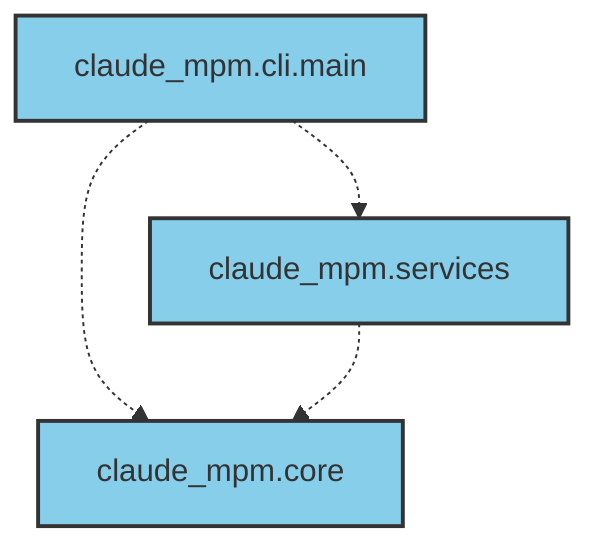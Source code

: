 %% Diagram Metadata
%% Generated: 2024-01-01 12:00:00
%% Source: example_analysis
%% Type: module_deps
%% Statistics:
%%   lines: 14
%%   nodes: 3
%%   edges: 0

flowchart TB
    %% Module Dependencies

    claude_mpm_services[claude_mpm.services]
    claude_mpm_core[claude_mpm.core]
    claude_mpm_cli_main[claude_mpm.cli.main]

    claude_mpm_cli_main -.-> claude_mpm_core
    claude_mpm_cli_main -.-> claude_mpm_services
    claude_mpm_services -.-> claude_mpm_core

    classDef internal fill:#87CEEB,stroke:#333,stroke-width:2px
    classDef external fill:#FFB6C1,stroke:#333,stroke-width:1px
    class claude_mpm_services,claude_mpm_cli_main,claude_mpm_core internal